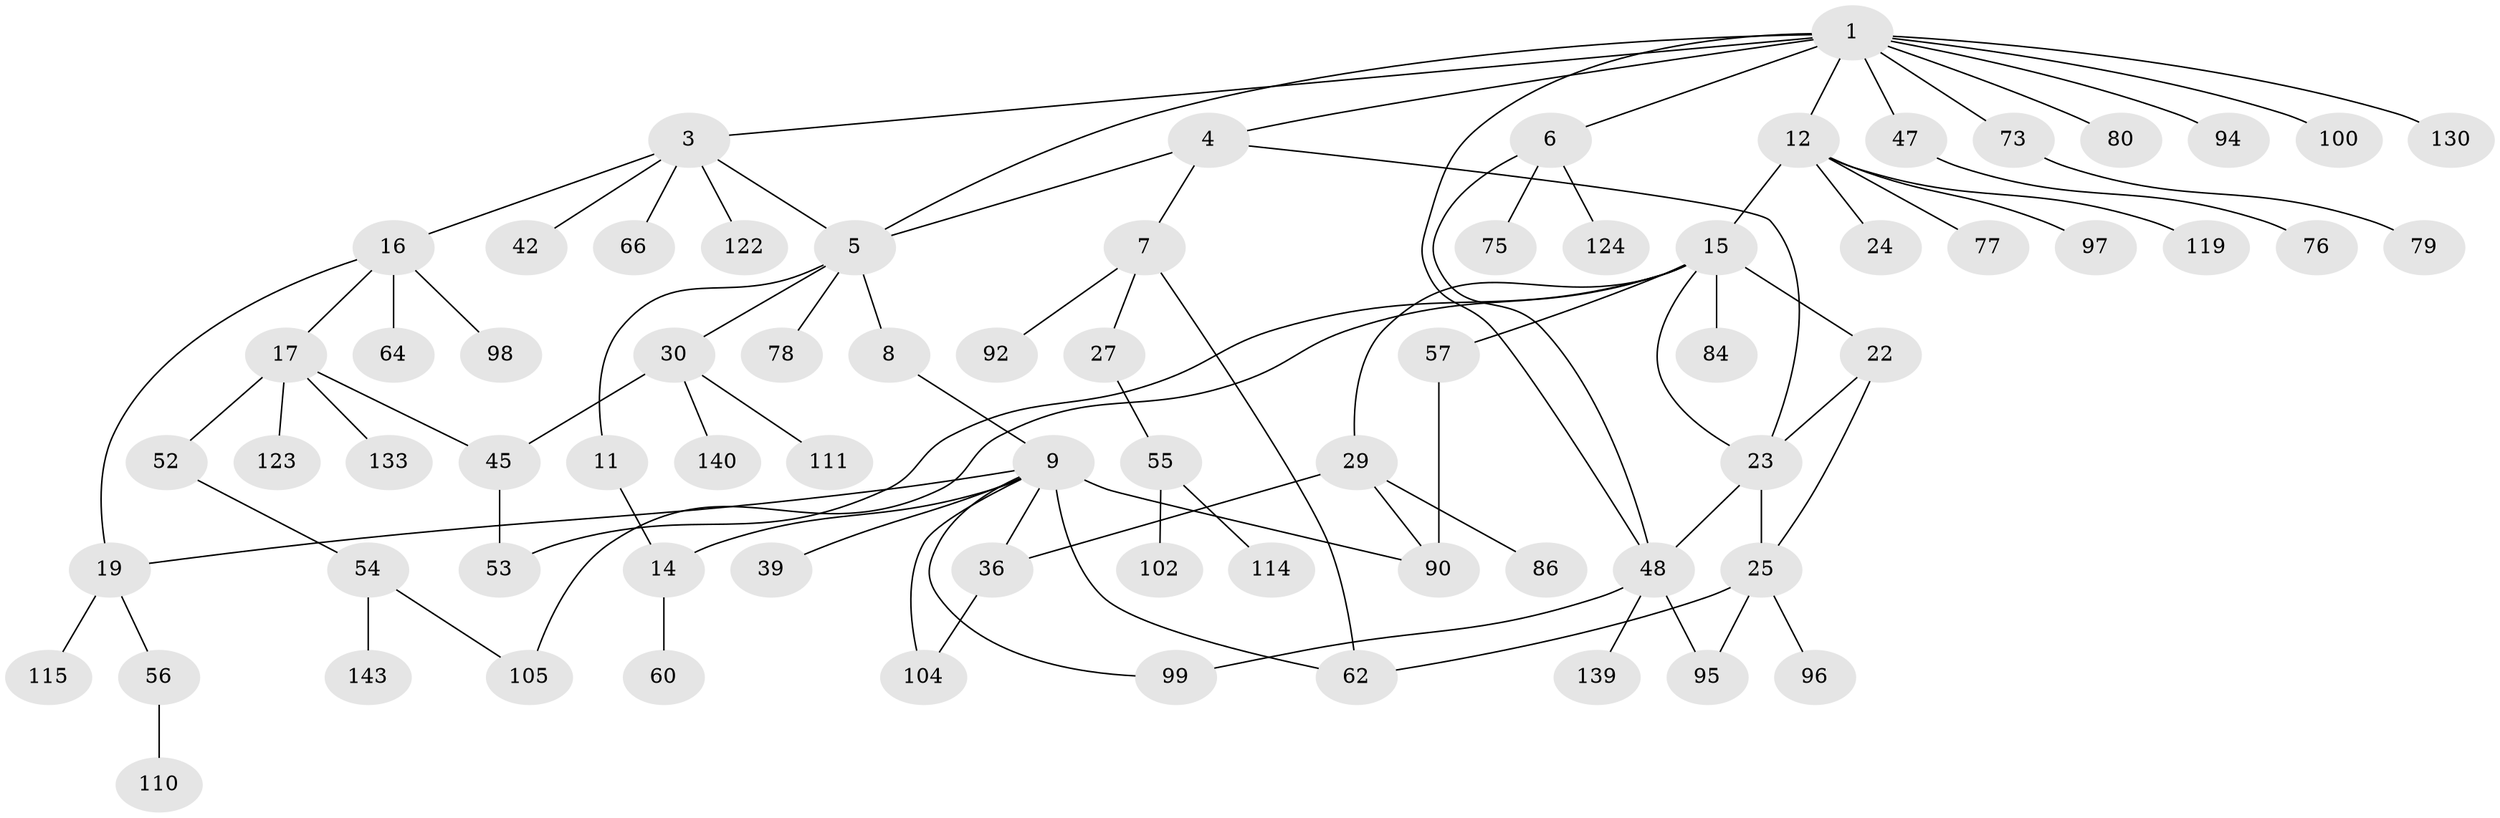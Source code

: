 // original degree distribution, {5: 0.0625, 6: 0.04861111111111111, 4: 0.06944444444444445, 2: 0.24305555555555555, 3: 0.1597222222222222, 1: 0.4166666666666667}
// Generated by graph-tools (version 1.1) at 2025/13/03/09/25 04:13:35]
// undirected, 72 vertices, 91 edges
graph export_dot {
graph [start="1"]
  node [color=gray90,style=filled];
  1 [super="+20+2"];
  3 [super="+49"];
  4 [super="+93"];
  5 [super="+13+28"];
  6 [super="+88+18+40"];
  7;
  8;
  9 [super="+121+10"];
  11 [super="+103+138+43"];
  12;
  14;
  15 [super="+21+44+70"];
  16 [super="+61"];
  17;
  19 [super="+41"];
  22;
  23 [super="+125+67"];
  24 [super="+101"];
  25 [super="+32+82+72"];
  27 [super="+58"];
  29 [super="+37+136"];
  30 [super="+65+34+71+35"];
  36;
  39;
  42 [super="+68"];
  45 [super="+46"];
  47;
  48 [super="+106+51"];
  52 [super="+129"];
  53;
  54 [super="+59"];
  55;
  56 [super="+127+83"];
  57;
  60;
  62 [super="+116+74+113"];
  64;
  66;
  73;
  75;
  76 [super="+91"];
  77;
  78;
  79;
  80 [super="+89+120"];
  84;
  86;
  90 [super="+141"];
  92;
  94;
  95;
  96;
  97;
  98 [super="+107"];
  99;
  100;
  102;
  104;
  105;
  110;
  111;
  114;
  115;
  119;
  122;
  123;
  124;
  130;
  133;
  139;
  140;
  143;
  1 -- 6;
  1 -- 73;
  1 -- 94;
  1 -- 80;
  1 -- 130;
  1 -- 48;
  1 -- 47;
  1 -- 5;
  1 -- 3;
  1 -- 100;
  1 -- 4;
  1 -- 12;
  3 -- 5;
  3 -- 16;
  3 -- 42;
  3 -- 66;
  3 -- 122;
  4 -- 7;
  4 -- 23;
  4 -- 5;
  5 -- 8;
  5 -- 11;
  5 -- 30;
  5 -- 78;
  6 -- 124;
  6 -- 75;
  6 -- 48;
  7 -- 27;
  7 -- 62;
  7 -- 92;
  8 -- 9;
  9 -- 19;
  9 -- 90;
  9 -- 99;
  9 -- 36;
  9 -- 62;
  9 -- 39;
  9 -- 104;
  9 -- 14;
  11 -- 14;
  12 -- 15;
  12 -- 24;
  12 -- 77;
  12 -- 97;
  12 -- 119;
  14 -- 60;
  15 -- 84;
  15 -- 22;
  15 -- 23;
  15 -- 57;
  15 -- 29;
  15 -- 105;
  15 -- 53;
  16 -- 17;
  16 -- 64;
  16 -- 98;
  16 -- 19;
  17 -- 52;
  17 -- 123;
  17 -- 133;
  17 -- 45;
  19 -- 56;
  19 -- 115;
  22 -- 25;
  22 -- 23;
  23 -- 25;
  23 -- 48;
  25 -- 96;
  25 -- 95;
  25 -- 62;
  27 -- 55;
  29 -- 36;
  29 -- 86;
  29 -- 90;
  30 -- 45;
  30 -- 111;
  30 -- 140;
  36 -- 104;
  45 -- 53;
  47 -- 76;
  48 -- 99;
  48 -- 95;
  48 -- 139;
  52 -- 54;
  54 -- 143;
  54 -- 105;
  55 -- 102;
  55 -- 114;
  56 -- 110;
  57 -- 90;
  73 -- 79;
}
